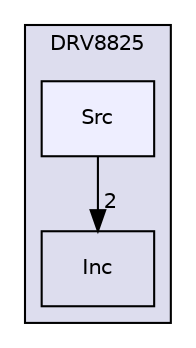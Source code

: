 digraph "/home/krzy5z70f/Documents/Semestr_5/SM_laboratoria/RWACS/STM32_firmware/Components/DRV8825/Src" {
  compound=true
  node [ fontsize="10", fontname="Helvetica"];
  edge [ labelfontsize="10", labelfontname="Helvetica"];
  subgraph clusterdir_e2b9886fa7bfb6db1845f1a5f10c0e80 {
    graph [ bgcolor="#ddddee", pencolor="black", label="DRV8825" fontname="Helvetica", fontsize="10", URL="dir_e2b9886fa7bfb6db1845f1a5f10c0e80.html"]
  dir_4b21d8f8e2b70683e613ca24b13527e4 [shape=box label="Inc" URL="dir_4b21d8f8e2b70683e613ca24b13527e4.html"];
  dir_77e18b3e327d50a119594e37223bbf4e [shape=box, label="Src", style="filled", fillcolor="#eeeeff", pencolor="black", URL="dir_77e18b3e327d50a119594e37223bbf4e.html"];
  }
  dir_77e18b3e327d50a119594e37223bbf4e->dir_4b21d8f8e2b70683e613ca24b13527e4 [headlabel="2", labeldistance=1.5 headhref="dir_000004_000003.html"];
}
